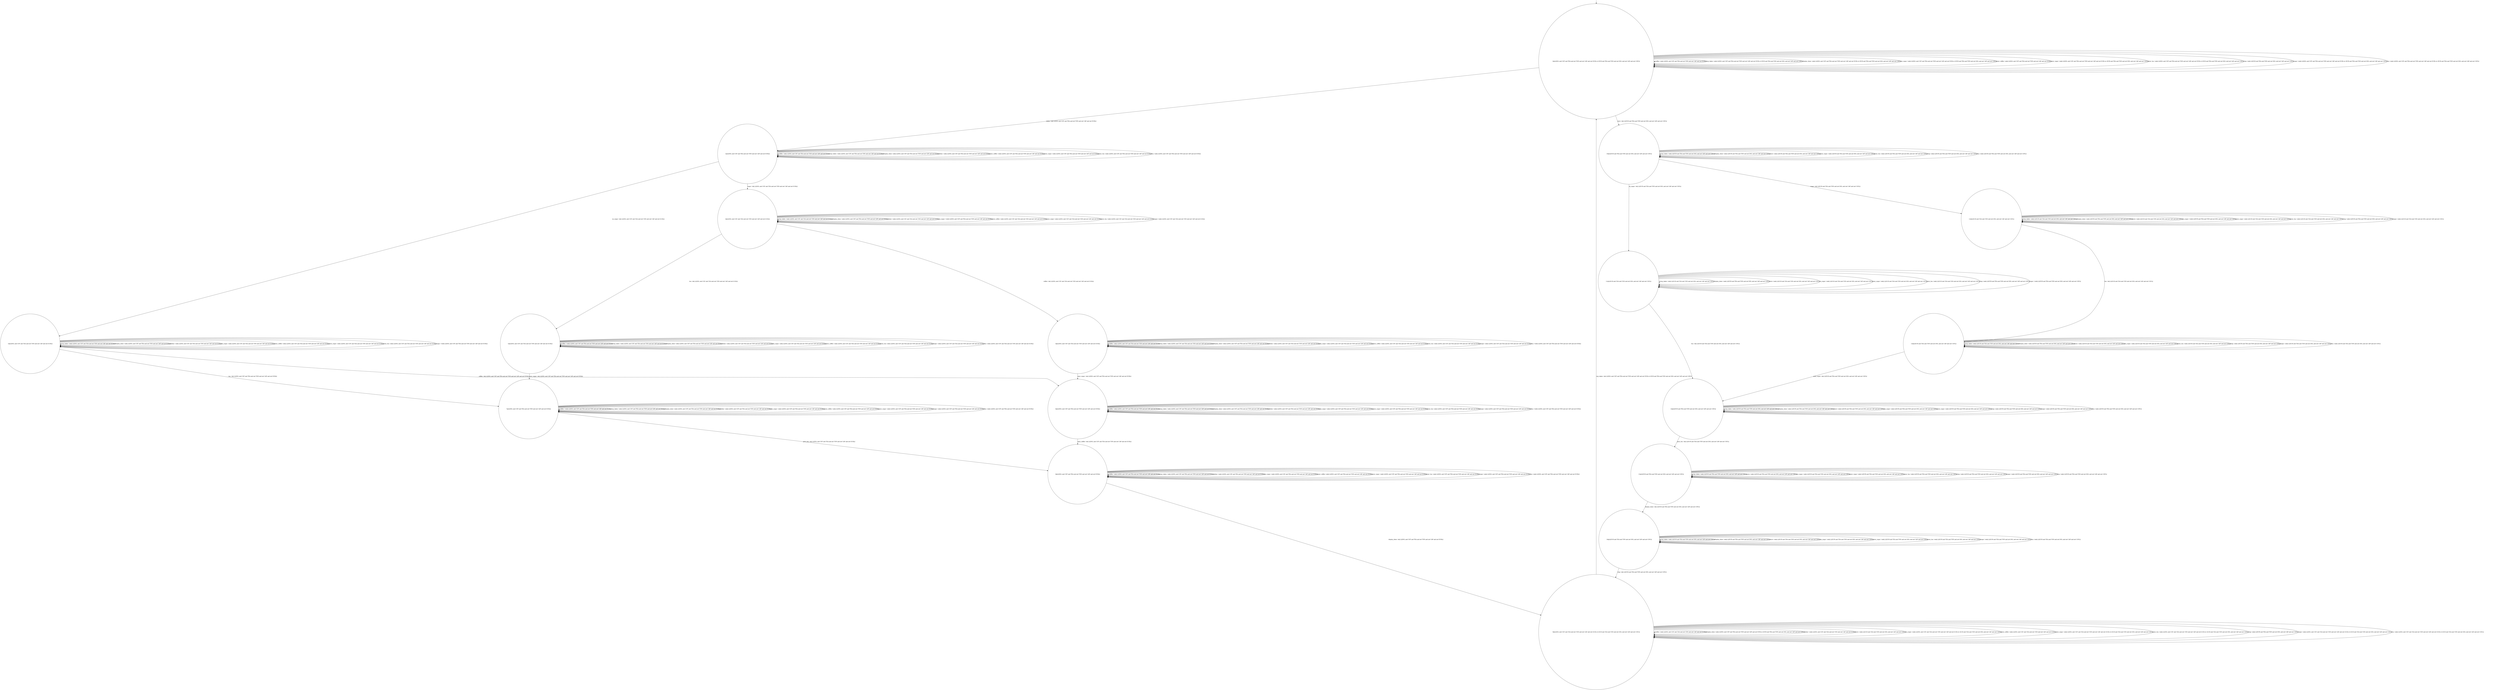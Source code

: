 digraph g {
	edge [lblstyle="above, sloped"];
	s0 [shape="circle" label="0@[((DOL and COF and TEA and not TON and not CAP and not EUR) or (EUR and TEA and TON and not DOL and not CAP and not COF))]"];
	s1 [shape="circle" label="1@[((DOL and COF and TEA and not TON and not CAP and not EUR))]"];
	s2 [shape="circle" label="2@[((DOL and COF and TEA and not TON and not CAP and not EUR))]"];
	s3 [shape="circle" label="3@[((DOL and COF and TEA and not TON and not CAP and not EUR))]"];
	s4 [shape="circle" label="4@[((DOL and COF and TEA and not TON and not CAP and not EUR))]"];
	s5 [shape="circle" label="5@[((DOL and COF and TEA and not TON and not CAP and not EUR))]"];
	s6 [shape="circle" label="6@[((DOL and COF and TEA and not TON and not CAP and not EUR))]"];
	s7 [shape="circle" label="7@[((DOL and COF and TEA and not TON and not CAP and not EUR))]"];
	s8 [shape="circle" label="8@[((DOL and COF and TEA and not TON and not CAP and not EUR))]"];
	s9 [shape="circle" label="9@[((DOL and COF and TEA and not TON and not CAP and not EUR) or (EUR and TEA and TON and not DOL and not CAP and not COF))]"];
	s10 [shape="circle" label="10@[((EUR and TEA and TON and not DOL and not CAP and not COF))]"];
	s11 [shape="circle" label="11@[((EUR and TEA and TON and not DOL and not CAP and not COF))]"];
	s12 [shape="circle" label="12@[((EUR and TEA and TON and not DOL and not CAP and not COF))]"];
	s13 [shape="circle" label="13@[((EUR and TEA and TON and not DOL and not CAP and not COF))]"];
	s14 [shape="circle" label="14@[((EUR and TEA and TON and not DOL and not CAP and not COF))]"];
	s15 [shape="circle" label="15@[((EUR and TEA and TON and not DOL and not CAP and not COF))]"];
	s16 [shape="circle" label="16@[((EUR and TEA and TON and not DOL and not CAP and not COF))]"];
	s0 -> s0 [label="coffee / nok() [((DOL and COF and TEA and not TON and not CAP and not EUR))]"];
	s0 -> s0 [label="cup_taken / nok() [((DOL and COF and TEA and not TON and not CAP and not EUR) or (EUR and TEA and TON and not DOL and not CAP and not COF))]"];
	s0 -> s0 [label="display_done / nok() [((DOL and COF and TEA and not TON and not CAP and not EUR) or (EUR and TEA and TON and not DOL and not CAP and not COF))]"];
	s0 -> s1 [label="dollar / ok() [((DOL and COF and TEA and not TON and not CAP and not EUR))]"];
	s0 -> s10 [label="euro / ok() [((EUR and TEA and TON and not DOL and not CAP and not COF))]"];
	s0 -> s0 [label="no_sugar / nok() [((DOL and COF and TEA and not TON and not CAP and not EUR) or (EUR and TEA and TON and not DOL and not CAP and not COF))]"];
	s0 -> s0 [label="pour_coffee / nok() [((DOL and COF and TEA and not TON and not CAP and not EUR))]"];
	s0 -> s0 [label="pour_sugar / nok() [((DOL and COF and TEA and not TON and not CAP and not EUR) or (EUR and TEA and TON and not DOL and not CAP and not COF))]"];
	s0 -> s0 [label="pour_tea / nok() [((DOL and COF and TEA and not TON and not CAP and not EUR) or (EUR and TEA and TON and not DOL and not CAP and not COF))]"];
	s0 -> s0 [label="ring / nok() [((EUR and TEA and TON and not DOL and not CAP and not COF))]"];
	s0 -> s0 [label="sugar / nok() [((DOL and COF and TEA and not TON and not CAP and not EUR) or (EUR and TEA and TON and not DOL and not CAP and not COF))]"];
	s0 -> s0 [label="tea / nok() [((DOL and COF and TEA and not TON and not CAP and not EUR) or (EUR and TEA and TON and not DOL and not CAP and not COF))]"];
	s1 -> s1 [label="coffee / nok() [((DOL and COF and TEA and not TON and not CAP and not EUR))]"];
	s1 -> s1 [label="cup_taken / nok() [((DOL and COF and TEA and not TON and not CAP and not EUR))]"];
	s1 -> s1 [label="display_done / nok() [((DOL and COF and TEA and not TON and not CAP and not EUR))]"];
	s1 -> s1 [label="dollar / nok() [((DOL and COF and TEA and not TON and not CAP and not EUR))]"];
	s1 -> s2 [label="no_sugar / ok() [((DOL and COF and TEA and not TON and not CAP and not EUR))]"];
	s1 -> s1 [label="pour_coffee / nok() [((DOL and COF and TEA and not TON and not CAP and not EUR))]"];
	s1 -> s1 [label="pour_sugar / nok() [((DOL and COF and TEA and not TON and not CAP and not EUR))]"];
	s1 -> s1 [label="pour_tea / nok() [((DOL and COF and TEA and not TON and not CAP and not EUR))]"];
	s1 -> s3 [label="sugar / ok() [((DOL and COF and TEA and not TON and not CAP and not EUR))]"];
	s1 -> s1 [label="tea / nok() [((DOL and COF and TEA and not TON and not CAP and not EUR))]"];
	s2 -> s6 [label="coffee / ok() [((DOL and COF and TEA and not TON and not CAP and not EUR))]"];
	s2 -> s2 [label="cup_taken / nok() [((DOL and COF and TEA and not TON and not CAP and not EUR))]"];
	s2 -> s2 [label="display_done / nok() [((DOL and COF and TEA and not TON and not CAP and not EUR))]"];
	s2 -> s2 [label="dollar / nok() [((DOL and COF and TEA and not TON and not CAP and not EUR))]"];
	s2 -> s2 [label="no_sugar / nok() [((DOL and COF and TEA and not TON and not CAP and not EUR))]"];
	s2 -> s2 [label="pour_coffee / nok() [((DOL and COF and TEA and not TON and not CAP and not EUR))]"];
	s2 -> s2 [label="pour_sugar / nok() [((DOL and COF and TEA and not TON and not CAP and not EUR))]"];
	s2 -> s2 [label="pour_tea / nok() [((DOL and COF and TEA and not TON and not CAP and not EUR))]"];
	s2 -> s2 [label="sugar / void() [((DOL and COF and TEA and not TON and not CAP and not EUR))]"];
	s2 -> s7 [label="tea / ok() [((DOL and COF and TEA and not TON and not CAP and not EUR))]"];
	s3 -> s4 [label="coffee / ok() [((DOL and COF and TEA and not TON and not CAP and not EUR))]"];
	s3 -> s3 [label="cup_taken / nok() [((DOL and COF and TEA and not TON and not CAP and not EUR))]"];
	s3 -> s3 [label="display_done / nok() [((DOL and COF and TEA and not TON and not CAP and not EUR))]"];
	s3 -> s3 [label="dollar / nok() [((DOL and COF and TEA and not TON and not CAP and not EUR))]"];
	s3 -> s3 [label="no_sugar / void() [((DOL and COF and TEA and not TON and not CAP and not EUR))]"];
	s3 -> s3 [label="pour_coffee / nok() [((DOL and COF and TEA and not TON and not CAP and not EUR))]"];
	s3 -> s3 [label="pour_sugar / nok() [((DOL and COF and TEA and not TON and not CAP and not EUR))]"];
	s3 -> s3 [label="pour_tea / nok() [((DOL and COF and TEA and not TON and not CAP and not EUR))]"];
	s3 -> s3 [label="sugar / nok() [((DOL and COF and TEA and not TON and not CAP and not EUR))]"];
	s3 -> s5 [label="tea / ok() [((DOL and COF and TEA and not TON and not CAP and not EUR))]"];
	s4 -> s4 [label="coffee / nok() [((DOL and COF and TEA and not TON and not CAP and not EUR))]"];
	s4 -> s4 [label="cup_taken / nok() [((DOL and COF and TEA and not TON and not CAP and not EUR))]"];
	s4 -> s4 [label="display_done / nok() [((DOL and COF and TEA and not TON and not CAP and not EUR))]"];
	s4 -> s4 [label="dollar / nok() [((DOL and COF and TEA and not TON and not CAP and not EUR))]"];
	s4 -> s4 [label="no_sugar / nok() [((DOL and COF and TEA and not TON and not CAP and not EUR))]"];
	s4 -> s4 [label="pour_coffee / nok() [((DOL and COF and TEA and not TON and not CAP and not EUR))]"];
	s4 -> s6 [label="pour_sugar / ok() [((DOL and COF and TEA and not TON and not CAP and not EUR))]"];
	s4 -> s4 [label="pour_tea / nok() [((DOL and COF and TEA and not TON and not CAP and not EUR))]"];
	s4 -> s4 [label="sugar / nok() [((DOL and COF and TEA and not TON and not CAP and not EUR))]"];
	s4 -> s4 [label="tea / void() [((DOL and COF and TEA and not TON and not CAP and not EUR))]"];
	s5 -> s5 [label="coffee / void() [((DOL and COF and TEA and not TON and not CAP and not EUR))]"];
	s5 -> s5 [label="cup_taken / nok() [((DOL and COF and TEA and not TON and not CAP and not EUR))]"];
	s5 -> s5 [label="display_done / nok() [((DOL and COF and TEA and not TON and not CAP and not EUR))]"];
	s5 -> s5 [label="dollar / nok() [((DOL and COF and TEA and not TON and not CAP and not EUR))]"];
	s5 -> s5 [label="no_sugar / nok() [((DOL and COF and TEA and not TON and not CAP and not EUR))]"];
	s5 -> s5 [label="pour_coffee / nok() [((DOL and COF and TEA and not TON and not CAP and not EUR))]"];
	s5 -> s7 [label="pour_sugar / ok() [((DOL and COF and TEA and not TON and not CAP and not EUR))]"];
	s5 -> s5 [label="pour_tea / nok() [((DOL and COF and TEA and not TON and not CAP and not EUR))]"];
	s5 -> s5 [label="sugar / nok() [((DOL and COF and TEA and not TON and not CAP and not EUR))]"];
	s5 -> s5 [label="tea / nok() [((DOL and COF and TEA and not TON and not CAP and not EUR))]"];
	s6 -> s6 [label="coffee / nok() [((DOL and COF and TEA and not TON and not CAP and not EUR))]"];
	s6 -> s6 [label="cup_taken / nok() [((DOL and COF and TEA and not TON and not CAP and not EUR))]"];
	s6 -> s6 [label="display_done / nok() [((DOL and COF and TEA and not TON and not CAP and not EUR))]"];
	s6 -> s6 [label="dollar / nok() [((DOL and COF and TEA and not TON and not CAP and not EUR))]"];
	s6 -> s6 [label="no_sugar / nok() [((DOL and COF and TEA and not TON and not CAP and not EUR))]"];
	s6 -> s8 [label="pour_coffee / ok() [((DOL and COF and TEA and not TON and not CAP and not EUR))]"];
	s6 -> s6 [label="pour_sugar / nok() [((DOL and COF and TEA and not TON and not CAP and not EUR))]"];
	s6 -> s6 [label="pour_tea / nok() [((DOL and COF and TEA and not TON and not CAP and not EUR))]"];
	s6 -> s6 [label="sugar / nok() [((DOL and COF and TEA and not TON and not CAP and not EUR))]"];
	s6 -> s6 [label="tea / void() [((DOL and COF and TEA and not TON and not CAP and not EUR))]"];
	s7 -> s7 [label="coffee / void() [((DOL and COF and TEA and not TON and not CAP and not EUR))]"];
	s7 -> s7 [label="cup_taken / nok() [((DOL and COF and TEA and not TON and not CAP and not EUR))]"];
	s7 -> s7 [label="display_done / nok() [((DOL and COF and TEA and not TON and not CAP and not EUR))]"];
	s7 -> s7 [label="dollar / nok() [((DOL and COF and TEA and not TON and not CAP and not EUR))]"];
	s7 -> s7 [label="no_sugar / nok() [((DOL and COF and TEA and not TON and not CAP and not EUR))]"];
	s7 -> s7 [label="pour_coffee / nok() [((DOL and COF and TEA and not TON and not CAP and not EUR))]"];
	s7 -> s7 [label="pour_sugar / nok() [((DOL and COF and TEA and not TON and not CAP and not EUR))]"];
	s7 -> s8 [label="pour_tea / ok() [((DOL and COF and TEA and not TON and not CAP and not EUR))]"];
	s7 -> s7 [label="sugar / nok() [((DOL and COF and TEA and not TON and not CAP and not EUR))]"];
	s7 -> s7 [label="tea / nok() [((DOL and COF and TEA and not TON and not CAP and not EUR))]"];
	s8 -> s8 [label="coffee / nok() [((DOL and COF and TEA and not TON and not CAP and not EUR))]"];
	s8 -> s8 [label="cup_taken / nok() [((DOL and COF and TEA and not TON and not CAP and not EUR))]"];
	s8 -> s9 [label="display_done / ok() [((DOL and COF and TEA and not TON and not CAP and not EUR))]"];
	s8 -> s8 [label="dollar / nok() [((DOL and COF and TEA and not TON and not CAP and not EUR))]"];
	s8 -> s8 [label="no_sugar / nok() [((DOL and COF and TEA and not TON and not CAP and not EUR))]"];
	s8 -> s8 [label="pour_coffee / nok() [((DOL and COF and TEA and not TON and not CAP and not EUR))]"];
	s8 -> s8 [label="pour_sugar / nok() [((DOL and COF and TEA and not TON and not CAP and not EUR))]"];
	s8 -> s8 [label="pour_tea / nok() [((DOL and COF and TEA and not TON and not CAP and not EUR))]"];
	s8 -> s8 [label="sugar / nok() [((DOL and COF and TEA and not TON and not CAP and not EUR))]"];
	s8 -> s8 [label="tea / nok() [((DOL and COF and TEA and not TON and not CAP and not EUR))]"];
	s9 -> s9 [label="coffee / nok() [((DOL and COF and TEA and not TON and not CAP and not EUR))]"];
	s9 -> s0 [label="cup_taken / ok() [((DOL and COF and TEA and not TON and not CAP and not EUR) or (EUR and TEA and TON and not DOL and not CAP and not COF))]"];
	s9 -> s9 [label="display_done / nok() [((DOL and COF and TEA and not TON and not CAP and not EUR) or (EUR and TEA and TON and not DOL and not CAP and not COF))]"];
	s9 -> s9 [label="dollar / nok() [((DOL and COF and TEA and not TON and not CAP and not EUR))]"];
	s9 -> s9 [label="euro / nok() [((EUR and TEA and TON and not DOL and not CAP and not COF))]"];
	s9 -> s9 [label="no_sugar / nok() [((DOL and COF and TEA and not TON and not CAP and not EUR) or (EUR and TEA and TON and not DOL and not CAP and not COF))]"];
	s9 -> s9 [label="pour_coffee / nok() [((DOL and COF and TEA and not TON and not CAP and not EUR))]"];
	s9 -> s9 [label="pour_sugar / nok() [((DOL and COF and TEA and not TON and not CAP and not EUR) or (EUR and TEA and TON and not DOL and not CAP and not COF))]"];
	s9 -> s9 [label="pour_tea / nok() [((DOL and COF and TEA and not TON and not CAP and not EUR) or (EUR and TEA and TON and not DOL and not CAP and not COF))]"];
	s9 -> s9 [label="ring / nok() [((EUR and TEA and TON and not DOL and not CAP and not COF))]"];
	s9 -> s9 [label="sugar / nok() [((DOL and COF and TEA and not TON and not CAP and not EUR) or (EUR and TEA and TON and not DOL and not CAP and not COF))]"];
	s9 -> s9 [label="tea / nok() [((DOL and COF and TEA and not TON and not CAP and not EUR) or (EUR and TEA and TON and not DOL and not CAP and not COF))]"];
	s10 -> s10 [label="cup_taken / nok() [((EUR and TEA and TON and not DOL and not CAP and not COF))]"];
	s10 -> s10 [label="display_done / nok() [((EUR and TEA and TON and not DOL and not CAP and not COF))]"];
	s10 -> s10 [label="euro / nok() [((EUR and TEA and TON and not DOL and not CAP and not COF))]"];
	s10 -> s11 [label="no_sugar / ok() [((EUR and TEA and TON and not DOL and not CAP and not COF))]"];
	s10 -> s10 [label="pour_sugar / nok() [((EUR and TEA and TON and not DOL and not CAP and not COF))]"];
	s10 -> s10 [label="pour_tea / nok() [((EUR and TEA and TON and not DOL and not CAP and not COF))]"];
	s10 -> s10 [label="ring / nok() [((EUR and TEA and TON and not DOL and not CAP and not COF))]"];
	s10 -> s12 [label="sugar / ok() [((EUR and TEA and TON and not DOL and not CAP and not COF))]"];
	s10 -> s10 [label="tea / nok() [((EUR and TEA and TON and not DOL and not CAP and not COF))]"];
	s11 -> s11 [label="cup_taken / nok() [((EUR and TEA and TON and not DOL and not CAP and not COF))]"];
	s11 -> s11 [label="display_done / nok() [((EUR and TEA and TON and not DOL and not CAP and not COF))]"];
	s11 -> s11 [label="euro / nok() [((EUR and TEA and TON and not DOL and not CAP and not COF))]"];
	s11 -> s11 [label="no_sugar / nok() [((EUR and TEA and TON and not DOL and not CAP and not COF))]"];
	s11 -> s11 [label="pour_sugar / nok() [((EUR and TEA and TON and not DOL and not CAP and not COF))]"];
	s11 -> s11 [label="pour_tea / nok() [((EUR and TEA and TON and not DOL and not CAP and not COF))]"];
	s11 -> s11 [label="ring / nok() [((EUR and TEA and TON and not DOL and not CAP and not COF))]"];
	s11 -> s11 [label="sugar / void() [((EUR and TEA and TON and not DOL and not CAP and not COF))]"];
	s11 -> s14 [label="tea / ok() [((EUR and TEA and TON and not DOL and not CAP and not COF))]"];
	s12 -> s12 [label="cup_taken / nok() [((EUR and TEA and TON and not DOL and not CAP and not COF))]"];
	s12 -> s12 [label="display_done / nok() [((EUR and TEA and TON and not DOL and not CAP and not COF))]"];
	s12 -> s12 [label="euro / nok() [((EUR and TEA and TON and not DOL and not CAP and not COF))]"];
	s12 -> s12 [label="no_sugar / void() [((EUR and TEA and TON and not DOL and not CAP and not COF))]"];
	s12 -> s12 [label="pour_sugar / nok() [((EUR and TEA and TON and not DOL and not CAP and not COF))]"];
	s12 -> s12 [label="pour_tea / nok() [((EUR and TEA and TON and not DOL and not CAP and not COF))]"];
	s12 -> s12 [label="ring / nok() [((EUR and TEA and TON and not DOL and not CAP and not COF))]"];
	s12 -> s12 [label="sugar / nok() [((EUR and TEA and TON and not DOL and not CAP and not COF))]"];
	s12 -> s13 [label="tea / ok() [((EUR and TEA and TON and not DOL and not CAP and not COF))]"];
	s13 -> s13 [label="cup_taken / nok() [((EUR and TEA and TON and not DOL and not CAP and not COF))]"];
	s13 -> s13 [label="display_done / nok() [((EUR and TEA and TON and not DOL and not CAP and not COF))]"];
	s13 -> s13 [label="euro / nok() [((EUR and TEA and TON and not DOL and not CAP and not COF))]"];
	s13 -> s13 [label="no_sugar / nok() [((EUR and TEA and TON and not DOL and not CAP and not COF))]"];
	s13 -> s14 [label="pour_sugar / ok() [((EUR and TEA and TON and not DOL and not CAP and not COF))]"];
	s13 -> s13 [label="pour_tea / nok() [((EUR and TEA and TON and not DOL and not CAP and not COF))]"];
	s13 -> s13 [label="ring / nok() [((EUR and TEA and TON and not DOL and not CAP and not COF))]"];
	s13 -> s13 [label="sugar / nok() [((EUR and TEA and TON and not DOL and not CAP and not COF))]"];
	s13 -> s13 [label="tea / nok() [((EUR and TEA and TON and not DOL and not CAP and not COF))]"];
	s14 -> s14 [label="cup_taken / nok() [((EUR and TEA and TON and not DOL and not CAP and not COF))]"];
	s14 -> s14 [label="display_done / nok() [((EUR and TEA and TON and not DOL and not CAP and not COF))]"];
	s14 -> s14 [label="euro / nok() [((EUR and TEA and TON and not DOL and not CAP and not COF))]"];
	s14 -> s14 [label="no_sugar / nok() [((EUR and TEA and TON and not DOL and not CAP and not COF))]"];
	s14 -> s14 [label="pour_sugar / nok() [((EUR and TEA and TON and not DOL and not CAP and not COF))]"];
	s14 -> s15 [label="pour_tea / ok() [((EUR and TEA and TON and not DOL and not CAP and not COF))]"];
	s14 -> s14 [label="ring / nok() [((EUR and TEA and TON and not DOL and not CAP and not COF))]"];
	s14 -> s14 [label="sugar / nok() [((EUR and TEA and TON and not DOL and not CAP and not COF))]"];
	s14 -> s14 [label="tea / nok() [((EUR and TEA and TON and not DOL and not CAP and not COF))]"];
	s15 -> s15 [label="cup_taken / nok() [((EUR and TEA and TON and not DOL and not CAP and not COF))]"];
	s15 -> s16 [label="display_done / ok() [((EUR and TEA and TON and not DOL and not CAP and not COF))]"];
	s15 -> s15 [label="euro / nok() [((EUR and TEA and TON and not DOL and not CAP and not COF))]"];
	s15 -> s15 [label="no_sugar / nok() [((EUR and TEA and TON and not DOL and not CAP and not COF))]"];
	s15 -> s15 [label="pour_sugar / nok() [((EUR and TEA and TON and not DOL and not CAP and not COF))]"];
	s15 -> s15 [label="pour_tea / nok() [((EUR and TEA and TON and not DOL and not CAP and not COF))]"];
	s15 -> s15 [label="ring / nok() [((EUR and TEA and TON and not DOL and not CAP and not COF))]"];
	s15 -> s15 [label="sugar / nok() [((EUR and TEA and TON and not DOL and not CAP and not COF))]"];
	s15 -> s15 [label="tea / nok() [((EUR and TEA and TON and not DOL and not CAP and not COF))]"];
	s16 -> s16 [label="cup_taken / nok() [((EUR and TEA and TON and not DOL and not CAP and not COF))]"];
	s16 -> s16 [label="display_done / nok() [((EUR and TEA and TON and not DOL and not CAP and not COF))]"];
	s16 -> s16 [label="euro / nok() [((EUR and TEA and TON and not DOL and not CAP and not COF))]"];
	s16 -> s16 [label="no_sugar / nok() [((EUR and TEA and TON and not DOL and not CAP and not COF))]"];
	s16 -> s16 [label="pour_sugar / nok() [((EUR and TEA and TON and not DOL and not CAP and not COF))]"];
	s16 -> s16 [label="pour_tea / nok() [((EUR and TEA and TON and not DOL and not CAP and not COF))]"];
	s16 -> s9 [label="ring / ok() [((EUR and TEA and TON and not DOL and not CAP and not COF))]"];
	s16 -> s16 [label="sugar / nok() [((EUR and TEA and TON and not DOL and not CAP and not COF))]"];
	s16 -> s16 [label="tea / nok() [((EUR and TEA and TON and not DOL and not CAP and not COF))]"];
	__start0 [label="" shape="none" width="0" height="0"];
	__start0 -> s0;
}